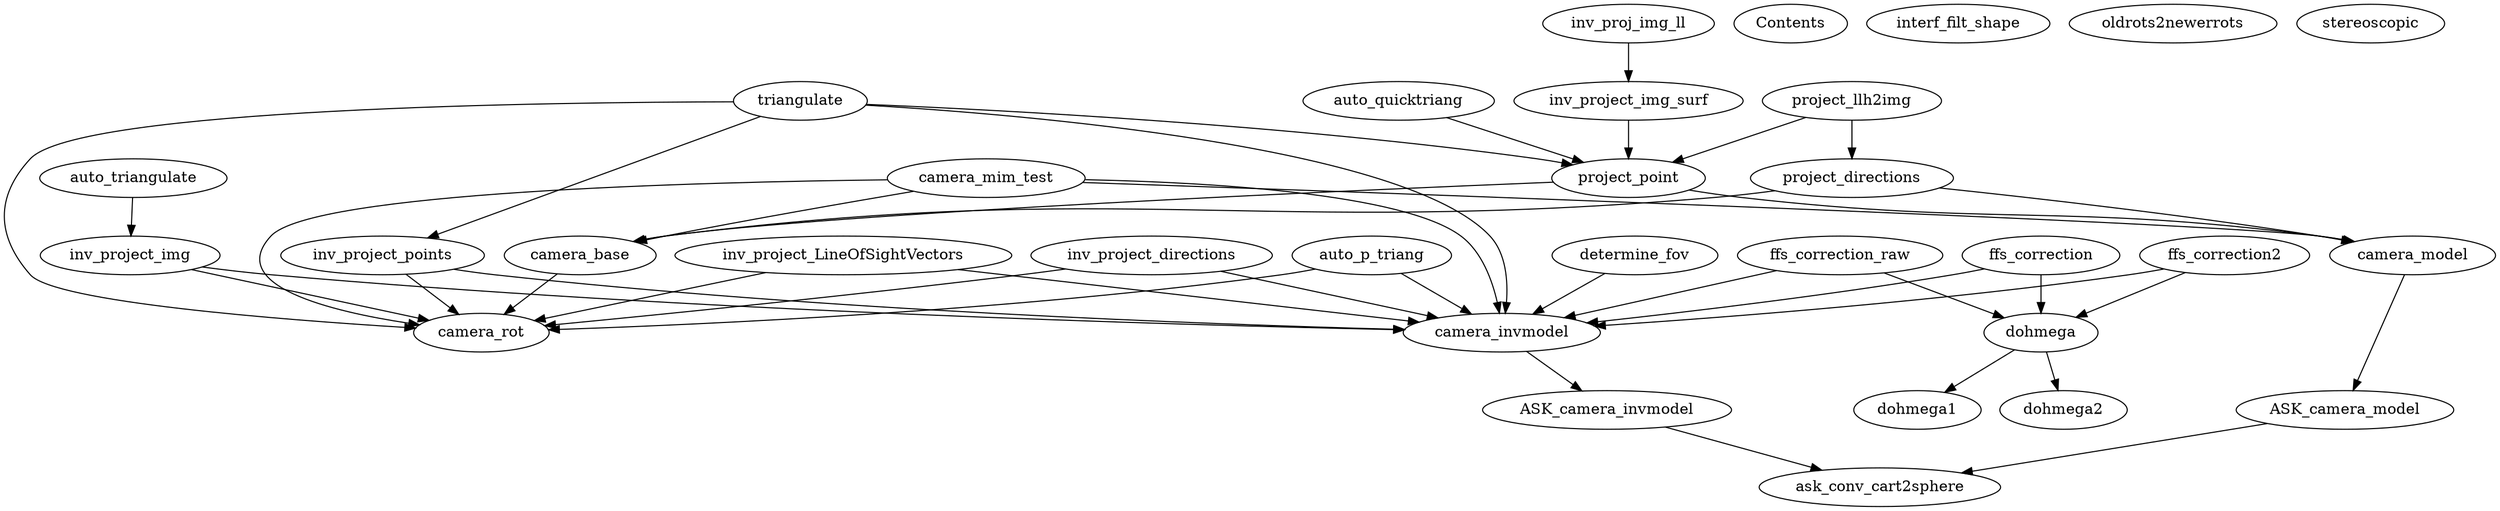 /* Created by mdot for Matlab */
digraph m2html {
  ASK_camera_invmodel -> ask_conv_cart2sphere;
  ASK_camera_model -> ask_conv_cart2sphere;
  auto_p_triang -> camera_invmodel;
  auto_p_triang -> camera_rot;
  auto_quicktriang -> project_point;
  auto_triangulate -> inv_project_img;
  camera_base -> camera_rot;
  camera_invmodel -> ASK_camera_invmodel;
  camera_mim_test -> camera_base;
  camera_mim_test -> camera_invmodel;
  camera_mim_test -> camera_model;
  camera_mim_test -> camera_rot;
  camera_model -> ASK_camera_model;
  determine_fov -> camera_invmodel;
  dohmega -> dohmega1;
  dohmega -> dohmega2;
  ffs_correction -> camera_invmodel;
  ffs_correction -> dohmega;
  ffs_correction2 -> camera_invmodel;
  ffs_correction2 -> dohmega;
  ffs_correction_raw -> camera_invmodel;
  ffs_correction_raw -> dohmega;
  inv_proj_img_ll -> inv_project_img_surf;
  inv_project_LineOfSightVectors -> camera_invmodel;
  inv_project_LineOfSightVectors -> camera_rot;
  inv_project_directions -> camera_invmodel;
  inv_project_directions -> camera_rot;
  inv_project_img -> camera_invmodel;
  inv_project_img -> camera_rot;
  inv_project_img_surf -> project_point;
  inv_project_points -> camera_invmodel;
  inv_project_points -> camera_rot;
  project_directions -> camera_base;
  project_directions -> camera_model;
  project_llh2img -> project_directions;
  project_llh2img -> project_point;
  project_point -> camera_base;
  project_point -> camera_model;
  triangulate -> camera_invmodel;
  triangulate -> camera_rot;
  triangulate -> inv_project_points;
  triangulate -> project_point;

  ASK_camera_invmodel [URL="ASK_camera_invmodel.html"];
  ASK_camera_model [URL="ASK_camera_model.html"];
  Contents [URL="Contents.html"];
  ask_conv_cart2sphere [URL="ask_conv_cart2sphere.html"];
  auto_p_triang [URL="auto_p_triang.html"];
  auto_quicktriang [URL="auto_quicktriang.html"];
  auto_triangulate [URL="auto_triangulate.html"];
  camera_base [URL="camera_base.html"];
  camera_invmodel [URL="camera_invmodel.html"];
  camera_mim_test [URL="camera_mim_test.html"];
  camera_model [URL="camera_model.html"];
  camera_rot [URL="camera_rot.html"];
  determine_fov [URL="determine_fov.html"];
  dohmega [URL="dohmega.html"];
  dohmega1 [URL="dohmega1.html"];
  dohmega2 [URL="dohmega2.html"];
  ffs_correction [URL="ffs_correction.html"];
  ffs_correction2 [URL="ffs_correction2.html"];
  ffs_correction_raw [URL="ffs_correction_raw.html"];
  interf_filt_shape [URL="interf_filt_shape.html"];
  inv_proj_img_ll [URL="inv_proj_img_ll.html"];
  inv_project_LineOfSightVectors [URL="inv_project_LineOfSightVectors.html"];
  inv_project_directions [URL="inv_project_directions.html"];
  inv_project_img [URL="inv_project_img.html"];
  inv_project_img_surf [URL="inv_project_img_surf.html"];
  inv_project_points [URL="inv_project_points.html"];
  oldrots2newerrots [URL="oldrots2newerrots.html"];
  project_directions [URL="project_directions.html"];
  project_llh2img [URL="project_llh2img.html"];
  project_point [URL="project_point.html"];
  stereoscopic [URL="stereoscopic.html"];
  triangulate [URL="triangulate.html"];
}
